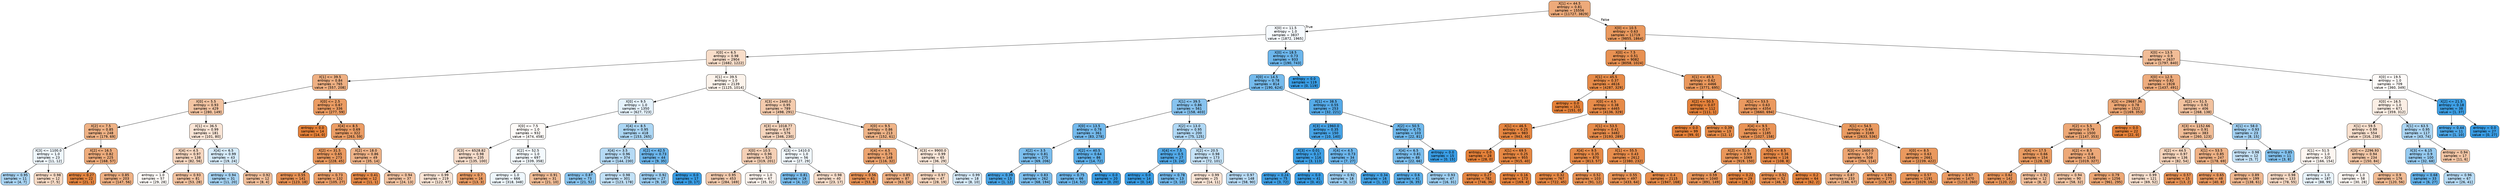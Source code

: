 digraph Tree {
node [shape=box, style="filled, rounded", color="black", fontname=helvetica] ;
edge [fontname=helvetica] ;
0 [label="X[1] <= 44.5\nentropy = 0.81\nsamples = 15556\nvalue = [11727, 3829]", fillcolor="#edaa7a"] ;
1 [label="X[0] <= 11.5\nentropy = 1.0\nsamples = 3837\nvalue = [1872, 1965]", fillcolor="#f6fafe"] ;
0 -> 1 [labeldistance=2.5, labelangle=45, headlabel="True"] ;
2 [label="X[0] <= 6.5\nentropy = 0.98\nsamples = 2904\nvalue = [1682, 1222]", fillcolor="#f8ddc9"] ;
1 -> 2 ;
3 [label="X[1] <= 39.5\nentropy = 0.84\nsamples = 765\nvalue = [557, 208]", fillcolor="#efb083"] ;
2 -> 3 ;
4 [label="X[0] <= 5.5\nentropy = 0.93\nsamples = 429\nvalue = [280, 149]", fillcolor="#f3c4a2"] ;
3 -> 4 ;
5 [label="X[2] <= 7.5\nentropy = 0.85\nsamples = 248\nvalue = [179, 69]", fillcolor="#efb285"] ;
4 -> 5 ;
6 [label="X[3] <= 1100.0\nentropy = 1.0\nsamples = 23\nvalue = [11, 12]", fillcolor="#eff7fd"] ;
5 -> 6 ;
7 [label="entropy = 0.95\nsamples = 11\nvalue = [4, 7]", fillcolor="#aad5f4"] ;
6 -> 7 ;
8 [label="entropy = 0.98\nsamples = 12\nvalue = [7, 5]", fillcolor="#f8dbc6"] ;
6 -> 8 ;
9 [label="X[2] <= 16.5\nentropy = 0.82\nsamples = 225\nvalue = [168, 57]", fillcolor="#eeac7c"] ;
5 -> 9 ;
10 [label="entropy = 0.27\nsamples = 22\nvalue = [21, 1]", fillcolor="#e68742"] ;
9 -> 10 ;
11 [label="entropy = 0.85\nsamples = 203\nvalue = [147, 56]", fillcolor="#efb184"] ;
9 -> 11 ;
12 [label="X[1] <= 36.5\nentropy = 0.99\nsamples = 181\nvalue = [101, 80]", fillcolor="#fae5d6"] ;
4 -> 12 ;
13 [label="X[4] <= 4.5\nentropy = 0.97\nsamples = 138\nvalue = [82, 56]", fillcolor="#f7d7c0"] ;
12 -> 13 ;
14 [label="entropy = 1.0\nsamples = 57\nvalue = [29, 28]", fillcolor="#fefbf8"] ;
13 -> 14 ;
15 [label="entropy = 0.93\nsamples = 81\nvalue = [53, 28]", fillcolor="#f3c4a2"] ;
13 -> 15 ;
16 [label="X[4] <= 6.5\nentropy = 0.99\nsamples = 43\nvalue = [19, 24]", fillcolor="#d6ebfa"] ;
12 -> 16 ;
17 [label="entropy = 0.94\nsamples = 31\nvalue = [11, 20]", fillcolor="#a6d3f3"] ;
16 -> 17 ;
18 [label="entropy = 0.92\nsamples = 12\nvalue = [8, 4]", fillcolor="#f2c09c"] ;
16 -> 18 ;
19 [label="X[0] <= 2.5\nentropy = 0.67\nsamples = 336\nvalue = [277, 59]", fillcolor="#eb9c63"] ;
3 -> 19 ;
20 [label="entropy = 0.0\nsamples = 14\nvalue = [14, 0]", fillcolor="#e58139"] ;
19 -> 20 ;
21 [label="X[4] <= 8.5\nentropy = 0.69\nsamples = 322\nvalue = [263, 59]", fillcolor="#eb9d65"] ;
19 -> 21 ;
22 [label="X[2] <= 31.5\nentropy = 0.65\nsamples = 273\nvalue = [228, 45]", fillcolor="#ea9a60"] ;
21 -> 22 ;
23 [label="entropy = 0.55\nsamples = 141\nvalue = [123, 18]", fillcolor="#e99356"] ;
22 -> 23 ;
24 [label="entropy = 0.73\nsamples = 132\nvalue = [105, 27]", fillcolor="#eca16c"] ;
22 -> 24 ;
25 [label="X[2] <= 18.0\nentropy = 0.86\nsamples = 49\nvalue = [35, 14]", fillcolor="#efb388"] ;
21 -> 25 ;
26 [label="entropy = 0.41\nsamples = 12\nvalue = [11, 1]", fillcolor="#e78c4b"] ;
25 -> 26 ;
27 [label="entropy = 0.94\nsamples = 37\nvalue = [24, 13]", fillcolor="#f3c5a4"] ;
25 -> 27 ;
28 [label="X[1] <= 39.5\nentropy = 1.0\nsamples = 2139\nvalue = [1125, 1014]", fillcolor="#fcf3eb"] ;
2 -> 28 ;
29 [label="X[0] <= 9.5\nentropy = 1.0\nsamples = 1350\nvalue = [627, 723]", fillcolor="#e5f2fc"] ;
28 -> 29 ;
30 [label="X[0] <= 7.5\nentropy = 1.0\nsamples = 932\nvalue = [474, 458]", fillcolor="#fefbf8"] ;
29 -> 30 ;
31 [label="X[3] <= 6528.82\nentropy = 0.98\nsamples = 235\nvalue = [135, 100]", fillcolor="#f8decc"] ;
30 -> 31 ;
32 [label="entropy = 0.99\nsamples = 219\nvalue = [122, 97]", fillcolor="#fae5d6"] ;
31 -> 32 ;
33 [label="entropy = 0.7\nsamples = 16\nvalue = [13, 3]", fillcolor="#eb9e67"] ;
31 -> 33 ;
34 [label="X[2] <= 52.5\nentropy = 1.0\nsamples = 697\nvalue = [339, 358]", fillcolor="#f4fafe"] ;
30 -> 34 ;
35 [label="entropy = 1.0\nsamples = 666\nvalue = [318, 348]", fillcolor="#eef7fd"] ;
34 -> 35 ;
36 [label="entropy = 0.91\nsamples = 31\nvalue = [21, 10]", fillcolor="#f1bd97"] ;
34 -> 36 ;
37 [label="X[4] <= 8.5\nentropy = 0.95\nsamples = 418\nvalue = [153, 265]", fillcolor="#abd6f4"] ;
29 -> 37 ;
38 [label="X[4] <= 3.5\nentropy = 0.96\nsamples = 374\nvalue = [144, 230]", fillcolor="#b5daf5"] ;
37 -> 38 ;
39 [label="entropy = 0.87\nsamples = 73\nvalue = [21, 52]", fillcolor="#89c5f0"] ;
38 -> 39 ;
40 [label="entropy = 0.98\nsamples = 301\nvalue = [123, 178]", fillcolor="#c2e1f7"] ;
38 -> 40 ;
41 [label="X[2] <= 42.5\nentropy = 0.73\nsamples = 44\nvalue = [9, 35]", fillcolor="#6cb6ec"] ;
37 -> 41 ;
42 [label="entropy = 0.92\nsamples = 27\nvalue = [9, 18]", fillcolor="#9ccef2"] ;
41 -> 42 ;
43 [label="entropy = 0.0\nsamples = 17\nvalue = [0, 17]", fillcolor="#399de5"] ;
41 -> 43 ;
44 [label="X[3] <= 2440.0\nentropy = 0.95\nsamples = 789\nvalue = [498, 291]", fillcolor="#f4cbad"] ;
28 -> 44 ;
45 [label="X[3] <= 1018.77\nentropy = 0.97\nsamples = 576\nvalue = [346, 230]", fillcolor="#f6d5bd"] ;
44 -> 45 ;
46 [label="X[0] <= 10.5\nentropy = 0.96\nsamples = 520\nvalue = [319, 201]", fillcolor="#f5d0b6"] ;
45 -> 46 ;
47 [label="entropy = 0.95\nsamples = 453\nvalue = [284, 169]", fillcolor="#f4ccaf"] ;
46 -> 47 ;
48 [label="entropy = 1.0\nsamples = 67\nvalue = [35, 32]", fillcolor="#fdf4ee"] ;
46 -> 48 ;
49 [label="X[3] <= 1410.0\nentropy = 1.0\nsamples = 56\nvalue = [27, 29]", fillcolor="#f1f8fd"] ;
45 -> 49 ;
50 [label="entropy = 0.81\nsamples = 16\nvalue = [4, 12]", fillcolor="#7bbeee"] ;
49 -> 50 ;
51 [label="entropy = 0.98\nsamples = 40\nvalue = [23, 17]", fillcolor="#f8decb"] ;
49 -> 51 ;
52 [label="X[0] <= 9.5\nentropy = 0.86\nsamples = 213\nvalue = [152, 61]", fillcolor="#efb488"] ;
44 -> 52 ;
53 [label="X[4] <= 4.5\nentropy = 0.75\nsamples = 148\nvalue = [116, 32]", fillcolor="#eca470"] ;
52 -> 53 ;
54 [label="entropy = 0.56\nsamples = 61\nvalue = [53, 8]", fillcolor="#e99457"] ;
53 -> 54 ;
55 [label="entropy = 0.85\nsamples = 87\nvalue = [63, 24]", fillcolor="#efb184"] ;
53 -> 55 ;
56 [label="X[3] <= 9900.0\nentropy = 0.99\nsamples = 65\nvalue = [36, 29]", fillcolor="#fae7d9"] ;
52 -> 56 ;
57 [label="entropy = 0.97\nsamples = 47\nvalue = [28, 19]", fillcolor="#f7d7bf"] ;
56 -> 57 ;
58 [label="entropy = 0.99\nsamples = 18\nvalue = [8, 10]", fillcolor="#d7ebfa"] ;
56 -> 58 ;
59 [label="X[0] <= 18.5\nentropy = 0.73\nsamples = 933\nvalue = [190, 743]", fillcolor="#6cb6ec"] ;
1 -> 59 ;
60 [label="X[0] <= 14.5\nentropy = 0.78\nsamples = 814\nvalue = [190, 624]", fillcolor="#75bbed"] ;
59 -> 60 ;
61 [label="X[1] <= 39.5\nentropy = 0.86\nsamples = 561\nvalue = [158, 403]", fillcolor="#87c3ef"] ;
60 -> 61 ;
62 [label="X[0] <= 13.5\nentropy = 0.78\nsamples = 361\nvalue = [83, 278]", fillcolor="#74baed"] ;
61 -> 62 ;
63 [label="X[2] <= 3.5\nentropy = 0.81\nsamples = 275\nvalue = [69, 206]", fillcolor="#7bbeee"] ;
62 -> 63 ;
64 [label="entropy = 0.39\nsamples = 13\nvalue = [1, 12]", fillcolor="#49a5e7"] ;
63 -> 64 ;
65 [label="entropy = 0.83\nsamples = 262\nvalue = [68, 194]", fillcolor="#7ebfee"] ;
63 -> 65 ;
66 [label="X[2] <= 40.5\nentropy = 0.64\nsamples = 86\nvalue = [14, 72]", fillcolor="#5fb0ea"] ;
62 -> 66 ;
67 [label="entropy = 0.75\nsamples = 66\nvalue = [14, 52]", fillcolor="#6eb7ec"] ;
66 -> 67 ;
68 [label="entropy = 0.0\nsamples = 20\nvalue = [0, 20]", fillcolor="#399de5"] ;
66 -> 68 ;
69 [label="X[2] <= 13.0\nentropy = 0.95\nsamples = 200\nvalue = [75, 125]", fillcolor="#b0d8f5"] ;
61 -> 69 ;
70 [label="X[4] <= 7.5\nentropy = 0.5\nsamples = 27\nvalue = [3, 24]", fillcolor="#52a9e8"] ;
69 -> 70 ;
71 [label="entropy = 0.0\nsamples = 14\nvalue = [0, 14]", fillcolor="#399de5"] ;
70 -> 71 ;
72 [label="entropy = 0.78\nsamples = 13\nvalue = [3, 10]", fillcolor="#74baed"] ;
70 -> 72 ;
73 [label="X[2] <= 20.5\nentropy = 0.98\nsamples = 173\nvalue = [72, 101]", fillcolor="#c6e3f8"] ;
69 -> 73 ;
74 [label="entropy = 0.99\nsamples = 25\nvalue = [14, 11]", fillcolor="#f9e4d5"] ;
73 -> 74 ;
75 [label="entropy = 0.97\nsamples = 148\nvalue = [58, 90]", fillcolor="#b9dcf6"] ;
73 -> 75 ;
76 [label="X[1] <= 38.5\nentropy = 0.55\nsamples = 253\nvalue = [32, 221]", fillcolor="#56abe9"] ;
60 -> 76 ;
77 [label="X[3] <= 1960.0\nentropy = 0.35\nsamples = 150\nvalue = [10, 140]", fillcolor="#47a4e7"] ;
76 -> 77 ;
78 [label="X[3] <= 0.01\nentropy = 0.17\nsamples = 116\nvalue = [3, 113]", fillcolor="#3ea0e6"] ;
77 -> 78 ;
79 [label="entropy = 0.24\nsamples = 75\nvalue = [3, 72]", fillcolor="#41a1e6"] ;
78 -> 79 ;
80 [label="entropy = 0.0\nsamples = 41\nvalue = [0, 41]", fillcolor="#399de5"] ;
78 -> 80 ;
81 [label="X[4] <= 4.5\nentropy = 0.73\nsamples = 34\nvalue = [7, 27]", fillcolor="#6cb6ec"] ;
77 -> 81 ;
82 [label="entropy = 0.92\nsamples = 18\nvalue = [6, 12]", fillcolor="#9ccef2"] ;
81 -> 82 ;
83 [label="entropy = 0.34\nsamples = 16\nvalue = [1, 15]", fillcolor="#46a4e7"] ;
81 -> 83 ;
84 [label="X[2] <= 50.5\nentropy = 0.75\nsamples = 103\nvalue = [22, 81]", fillcolor="#6fb8ec"] ;
76 -> 84 ;
85 [label="X[4] <= 6.5\nentropy = 0.81\nsamples = 88\nvalue = [22, 66]", fillcolor="#7bbeee"] ;
84 -> 85 ;
86 [label="entropy = 0.6\nsamples = 41\nvalue = [6, 35]", fillcolor="#5baee9"] ;
85 -> 86 ;
87 [label="entropy = 0.93\nsamples = 47\nvalue = [16, 31]", fillcolor="#9fd0f2"] ;
85 -> 87 ;
88 [label="entropy = 0.0\nsamples = 15\nvalue = [0, 15]", fillcolor="#399de5"] ;
84 -> 88 ;
89 [label="entropy = 0.0\nsamples = 119\nvalue = [0, 119]", fillcolor="#399de5"] ;
59 -> 89 ;
90 [label="X[0] <= 10.5\nentropy = 0.63\nsamples = 11719\nvalue = [9855, 1864]", fillcolor="#ea995e"] ;
0 -> 90 [labeldistance=2.5, labelangle=-45, headlabel="False"] ;
91 [label="X[0] <= 7.5\nentropy = 0.51\nsamples = 9082\nvalue = [8058, 1024]", fillcolor="#e89152"] ;
90 -> 91 ;
92 [label="X[1] <= 45.5\nentropy = 0.37\nsamples = 4616\nvalue = [4287, 329]", fillcolor="#e78b48"] ;
91 -> 92 ;
93 [label="entropy = 0.0\nsamples = 151\nvalue = [151, 0]", fillcolor="#e58139"] ;
92 -> 93 ;
94 [label="X[0] <= 4.5\nentropy = 0.38\nsamples = 4465\nvalue = [4136, 329]", fillcolor="#e78b49"] ;
92 -> 94 ;
95 [label="X[1] <= 46.5\nentropy = 0.25\nsamples = 983\nvalue = [943, 40]", fillcolor="#e68641"] ;
94 -> 95 ;
96 [label="entropy = 0.0\nsamples = 28\nvalue = [28, 0]", fillcolor="#e58139"] ;
95 -> 96 ;
97 [label="X[1] <= 69.5\nentropy = 0.25\nsamples = 955\nvalue = [915, 40]", fillcolor="#e68742"] ;
95 -> 97 ;
98 [label="entropy = 0.27\nsamples = 782\nvalue = [746, 36]", fillcolor="#e68743"] ;
97 -> 98 ;
99 [label="entropy = 0.16\nsamples = 173\nvalue = [169, 4]", fillcolor="#e6843e"] ;
97 -> 99 ;
100 [label="X[1] <= 53.5\nentropy = 0.41\nsamples = 3482\nvalue = [3193, 289]", fillcolor="#e78c4b"] ;
94 -> 100 ;
101 [label="X[4] <= 9.5\nentropy = 0.35\nsamples = 870\nvalue = [813, 57]", fillcolor="#e78a47"] ;
100 -> 101 ;
102 [label="entropy = 0.32\nsamples = 767\nvalue = [722, 45]", fillcolor="#e78945"] ;
101 -> 102 ;
103 [label="entropy = 0.52\nsamples = 103\nvalue = [91, 12]", fillcolor="#e89253"] ;
101 -> 103 ;
104 [label="X[1] <= 55.5\nentropy = 0.43\nsamples = 2612\nvalue = [2380, 232]", fillcolor="#e88d4c"] ;
100 -> 104 ;
105 [label="entropy = 0.55\nsamples = 497\nvalue = [433, 64]", fillcolor="#e99456"] ;
104 -> 105 ;
106 [label="entropy = 0.4\nsamples = 2115\nvalue = [1947, 168]", fillcolor="#e78c4a"] ;
104 -> 106 ;
107 [label="X[1] <= 45.5\nentropy = 0.62\nsamples = 4466\nvalue = [3771, 695]", fillcolor="#ea985d"] ;
91 -> 107 ;
108 [label="X[2] <= 50.5\nentropy = 0.07\nsamples = 112\nvalue = [111, 1]", fillcolor="#e5823b"] ;
107 -> 108 ;
109 [label="entropy = 0.0\nsamples = 99\nvalue = [99, 0]", fillcolor="#e58139"] ;
108 -> 109 ;
110 [label="entropy = 0.39\nsamples = 13\nvalue = [12, 1]", fillcolor="#e78c49"] ;
108 -> 110 ;
111 [label="X[1] <= 53.5\nentropy = 0.63\nsamples = 4354\nvalue = [3660, 694]", fillcolor="#ea995f"] ;
107 -> 111 ;
112 [label="X[4] <= 9.5\nentropy = 0.57\nsamples = 1185\nvalue = [1027, 158]", fillcolor="#e99457"] ;
111 -> 112 ;
113 [label="X[2] <= 52.5\nentropy = 0.59\nsamples = 1069\nvalue = [919, 150]", fillcolor="#e99659"] ;
112 -> 113 ;
114 [label="entropy = 0.59\nsamples = 1040\nvalue = [891, 149]", fillcolor="#e9965a"] ;
113 -> 114 ;
115 [label="entropy = 0.22\nsamples = 29\nvalue = [28, 1]", fillcolor="#e68640"] ;
113 -> 115 ;
116 [label="X[0] <= 8.5\nentropy = 0.36\nsamples = 116\nvalue = [108, 8]", fillcolor="#e78a48"] ;
112 -> 116 ;
117 [label="entropy = 0.52\nsamples = 52\nvalue = [46, 6]", fillcolor="#e89153"] ;
116 -> 117 ;
118 [label="entropy = 0.2\nsamples = 64\nvalue = [62, 2]", fillcolor="#e6853f"] ;
116 -> 118 ;
119 [label="X[1] <= 54.5\nentropy = 0.66\nsamples = 3169\nvalue = [2633, 536]", fillcolor="#ea9b61"] ;
111 -> 119 ;
120 [label="X[3] <= 1600.0\nentropy = 0.77\nsamples = 508\nvalue = [394, 114]", fillcolor="#eda572"] ;
119 -> 120 ;
121 [label="entropy = 0.87\nsamples = 233\nvalue = [166, 67]", fillcolor="#efb489"] ;
120 -> 121 ;
122 [label="entropy = 0.66\nsamples = 275\nvalue = [228, 47]", fillcolor="#ea9b62"] ;
120 -> 122 ;
123 [label="X[0] <= 8.5\nentropy = 0.63\nsamples = 2661\nvalue = [2239, 422]", fillcolor="#ea995e"] ;
119 -> 123 ;
124 [label="entropy = 0.57\nsamples = 1191\nvalue = [1029, 162]", fillcolor="#e99558"] ;
123 -> 124 ;
125 [label="entropy = 0.67\nsamples = 1470\nvalue = [1210, 260]", fillcolor="#eb9c64"] ;
123 -> 125 ;
126 [label="X[0] <= 13.5\nentropy = 0.9\nsamples = 2637\nvalue = [1797, 840]", fillcolor="#f1bc96"] ;
90 -> 126 ;
127 [label="X[0] <= 12.5\nentropy = 0.82\nsamples = 1928\nvalue = [1437, 491]", fillcolor="#eeac7d"] ;
126 -> 127 ;
128 [label="X[3] <= 29687.36\nentropy = 0.78\nsamples = 1522\nvalue = [1169, 353]", fillcolor="#eda775"] ;
127 -> 128 ;
129 [label="X[2] <= 5.5\nentropy = 0.79\nsamples = 1500\nvalue = [1147, 353]", fillcolor="#eda876"] ;
128 -> 129 ;
130 [label="X[4] <= 17.5\nentropy = 0.66\nsamples = 154\nvalue = [128, 26]", fillcolor="#ea9b61"] ;
129 -> 130 ;
131 [label="entropy = 0.62\nsamples = 142\nvalue = [120, 22]", fillcolor="#ea985d"] ;
130 -> 131 ;
132 [label="entropy = 0.92\nsamples = 12\nvalue = [8, 4]", fillcolor="#f2c09c"] ;
130 -> 132 ;
133 [label="X[2] <= 8.5\nentropy = 0.8\nsamples = 1346\nvalue = [1019, 327]", fillcolor="#eda979"] ;
129 -> 133 ;
134 [label="entropy = 0.94\nsamples = 90\nvalue = [58, 32]", fillcolor="#f3c7a6"] ;
133 -> 134 ;
135 [label="entropy = 0.79\nsamples = 1256\nvalue = [961, 295]", fillcolor="#eda876"] ;
133 -> 135 ;
136 [label="entropy = 0.0\nsamples = 22\nvalue = [22, 0]", fillcolor="#e58139"] ;
128 -> 136 ;
137 [label="X[2] <= 51.5\nentropy = 0.92\nsamples = 406\nvalue = [268, 138]", fillcolor="#f2c29f"] ;
127 -> 137 ;
138 [label="X[3] <= 1152.66\nentropy = 0.91\nsamples = 383\nvalue = [260, 123]", fillcolor="#f1bd97"] ;
137 -> 138 ;
139 [label="X[2] <= 44.5\nentropy = 0.97\nsamples = 136\nvalue = [82, 54]", fillcolor="#f6d4bb"] ;
138 -> 139 ;
140 [label="entropy = 0.99\nsamples = 121\nvalue = [69, 52]", fillcolor="#f9e0ce"] ;
139 -> 140 ;
141 [label="entropy = 0.57\nsamples = 15\nvalue = [13, 2]", fillcolor="#e99457"] ;
139 -> 141 ;
142 [label="X[1] <= 53.5\nentropy = 0.85\nsamples = 247\nvalue = [178, 69]", fillcolor="#efb286"] ;
138 -> 142 ;
143 [label="entropy = 0.65\nsamples = 48\nvalue = [40, 8]", fillcolor="#ea9a61"] ;
142 -> 143 ;
144 [label="entropy = 0.89\nsamples = 199\nvalue = [138, 61]", fillcolor="#f0b991"] ;
142 -> 144 ;
145 [label="X[1] <= 58.0\nentropy = 0.93\nsamples = 23\nvalue = [8, 15]", fillcolor="#a3d1f3"] ;
137 -> 145 ;
146 [label="entropy = 0.98\nsamples = 12\nvalue = [5, 7]", fillcolor="#c6e3f8"] ;
145 -> 146 ;
147 [label="entropy = 0.85\nsamples = 11\nvalue = [3, 8]", fillcolor="#83c2ef"] ;
145 -> 147 ;
148 [label="X[0] <= 19.5\nentropy = 1.0\nsamples = 709\nvalue = [360, 349]", fillcolor="#fefbf9"] ;
126 -> 148 ;
149 [label="X[0] <= 16.5\nentropy = 1.0\nsamples = 671\nvalue = [359, 312]", fillcolor="#fcefe5"] ;
148 -> 149 ;
150 [label="X[1] <= 59.5\nentropy = 0.99\nsamples = 554\nvalue = [316, 238]", fillcolor="#f9e0ce"] ;
149 -> 150 ;
151 [label="X[1] <= 51.5\nentropy = 1.0\nsamples = 320\nvalue = [166, 154]", fillcolor="#fdf6f1"] ;
150 -> 151 ;
152 [label="entropy = 0.98\nsamples = 133\nvalue = [78, 55]", fillcolor="#f7dac5"] ;
151 -> 152 ;
153 [label="entropy = 1.0\nsamples = 187\nvalue = [88, 99]", fillcolor="#e9f4fc"] ;
151 -> 153 ;
154 [label="X[3] <= 2296.93\nentropy = 0.94\nsamples = 234\nvalue = [150, 84]", fillcolor="#f4c8a8"] ;
150 -> 154 ;
155 [label="entropy = 1.0\nsamples = 58\nvalue = [30, 28]", fillcolor="#fdf7f2"] ;
154 -> 155 ;
156 [label="entropy = 0.9\nsamples = 176\nvalue = [120, 56]", fillcolor="#f1bc95"] ;
154 -> 156 ;
157 [label="X[1] <= 63.5\nentropy = 0.95\nsamples = 117\nvalue = [43, 74]", fillcolor="#acd6f4"] ;
149 -> 157 ;
158 [label="X[3] <= 6.15\nentropy = 0.9\nsamples = 100\nvalue = [32, 68]", fillcolor="#96cbf1"] ;
157 -> 158 ;
159 [label="entropy = 0.68\nsamples = 33\nvalue = [6, 27]", fillcolor="#65b3eb"] ;
158 -> 159 ;
160 [label="entropy = 0.96\nsamples = 67\nvalue = [26, 41]", fillcolor="#b7dbf5"] ;
158 -> 160 ;
161 [label="entropy = 0.94\nsamples = 17\nvalue = [11, 6]", fillcolor="#f3c6a5"] ;
157 -> 161 ;
162 [label="X[2] <= 21.5\nentropy = 0.18\nsamples = 38\nvalue = [1, 37]", fillcolor="#3ea0e6"] ;
148 -> 162 ;
163 [label="entropy = 0.44\nsamples = 11\nvalue = [1, 10]", fillcolor="#4da7e8"] ;
162 -> 163 ;
164 [label="entropy = 0.0\nsamples = 27\nvalue = [0, 27]", fillcolor="#399de5"] ;
162 -> 164 ;
}